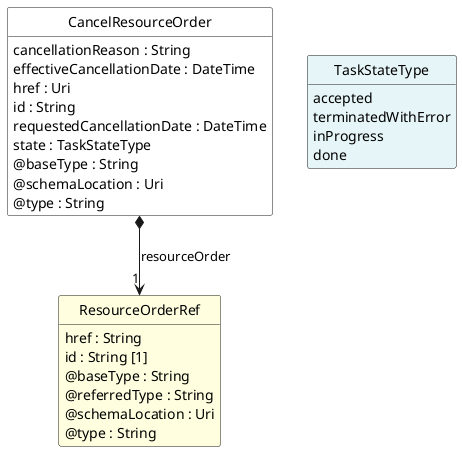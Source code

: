 @startuml
hide circle
hide methods
hide stereotype
show <<Enumeration>> stereotype
skinparam class {
   BackgroundColor<<Enumeration>> #E6F5F7
   BackgroundColor<<Ref>> #FFFFE0
   BackgroundColor<<Pivot>> #FFFFFFF
   BackgroundColor<<SimpleType>> #E2F0DA
   BackgroundColor #FCF2E3
}

class CancelResourceOrder <<Pivot>> {
    cancellationReason : String
    effectiveCancellationDate : DateTime
    href : Uri
    id : String
    requestedCancellationDate : DateTime
    state : TaskStateType
    @baseType : String
    @schemaLocation : Uri
    @type : String
}

class ResourceOrderRef  <<Ref>> {
    href : String
    id : String [1]
    @baseType : String
    @referredType : String
    @schemaLocation : Uri
    @type : String
}

class TaskStateType <<Enumeration>> {
    accepted
    terminatedWithError
    inProgress
    done
}

CancelResourceOrder -right[hidden]-> TaskStateType

CancelResourceOrder *-->  "1" ResourceOrderRef : resourceOrder

@enduml